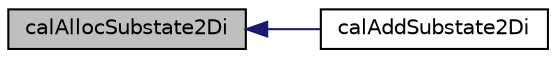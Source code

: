 digraph "calAllocSubstate2Di"
{
  edge [fontname="Helvetica",fontsize="10",labelfontname="Helvetica",labelfontsize="10"];
  node [fontname="Helvetica",fontsize="10",shape=record];
  rankdir="LR";
  Node1 [label="calAllocSubstate2Di",height=0.2,width=0.4,color="black", fillcolor="grey75", style="filled" fontcolor="black"];
  Node1 -> Node2 [dir="back",color="midnightblue",fontsize="10",style="solid",fontname="Helvetica"];
  Node2 [label="calAddSubstate2Di",height=0.2,width=0.4,color="black", fillcolor="white", style="filled",URL="$cal2_d_8h.html#aa512e5ae871114667c0e813cf17bd246",tooltip="Creates and adds a new int substate to CALModel2D::pQi_array and return a pointer to it..."];
}
